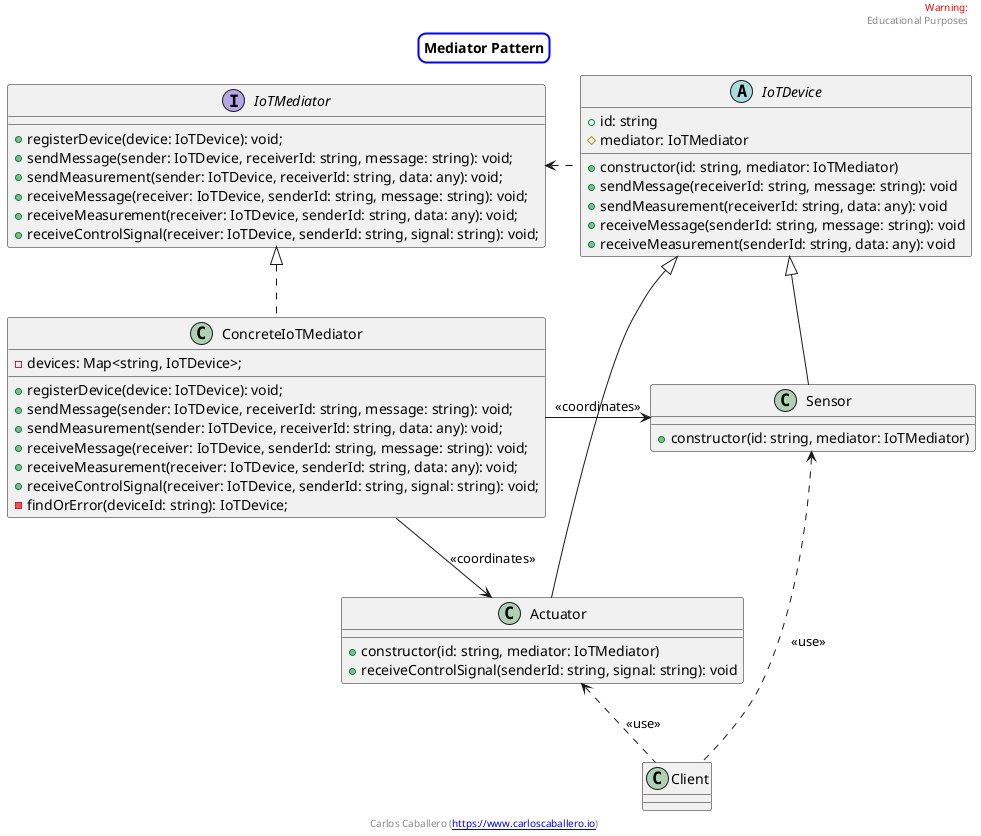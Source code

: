 
@startuml
skinparam titleBorderRoundCorner 15
skinparam titleBorderThickness 2
skinparam titleBorderColor blue


header
<font color=red>Warning:</font>
Educational Purposes
endheader

center footer Carlos Caballero ([[https://www.carloscaballero.io https://www.carloscaballero.io]])


title Mediator Pattern

interface IoTMediator {
  + registerDevice(device: IoTDevice): void;
  + sendMessage(sender: IoTDevice, receiverId: string, message: string): void;
  + sendMeasurement(sender: IoTDevice, receiverId: string, data: any): void;
  + receiveMessage(receiver: IoTDevice, senderId: string, message: string): void;
  + receiveMeasurement(receiver: IoTDevice, senderId: string, data: any): void;
  + receiveControlSignal(receiver: IoTDevice, senderId: string, signal: string): void;
}


class ConcreteIoTMediator  {
  - devices: Map<string, IoTDevice>;
  + registerDevice(device: IoTDevice): void;
  + sendMessage(sender: IoTDevice, receiverId: string, message: string): void;
  + sendMeasurement(sender: IoTDevice, receiverId: string, data: any): void;
  + receiveMessage(receiver: IoTDevice, senderId: string, message: string): void;
  + receiveMeasurement(receiver: IoTDevice, senderId: string, data: any): void;
  + receiveControlSignal(receiver: IoTDevice, senderId: string, signal: string): void;
  - findOrError(deviceId: string): IoTDevice;
}


abstract class IoTDevice {
  + id: string
  # mediator: IoTMediator

  + constructor(id: string, mediator: IoTMediator)
  + sendMessage(receiverId: string, message: string): void
  + sendMeasurement(receiverId: string, data: any): void
  + receiveMessage(senderId: string, message: string): void
  + receiveMeasurement(senderId: string, data: any): void
}

class Sensor {
  + constructor(id: string, mediator: IoTMediator)
}


class Actuator {
  + constructor(id: string, mediator: IoTMediator)
  + receiveControlSignal(senderId: string, signal: string): void
}


IoTMediator <. IoTDevice 

IoTDevice <|-- Sensor
IoTDevice <|-- Actuator
IoTMediator <|.. ConcreteIoTMediator

ConcreteIoTMediator -> Sensor: "<<coordinates>>"
ConcreteIoTMediator --> Actuator: "<<coordinates>>"

Sensor <.. Client : "<<use>>"
Actuator <.. Client  : "<<use>>"

@enduml